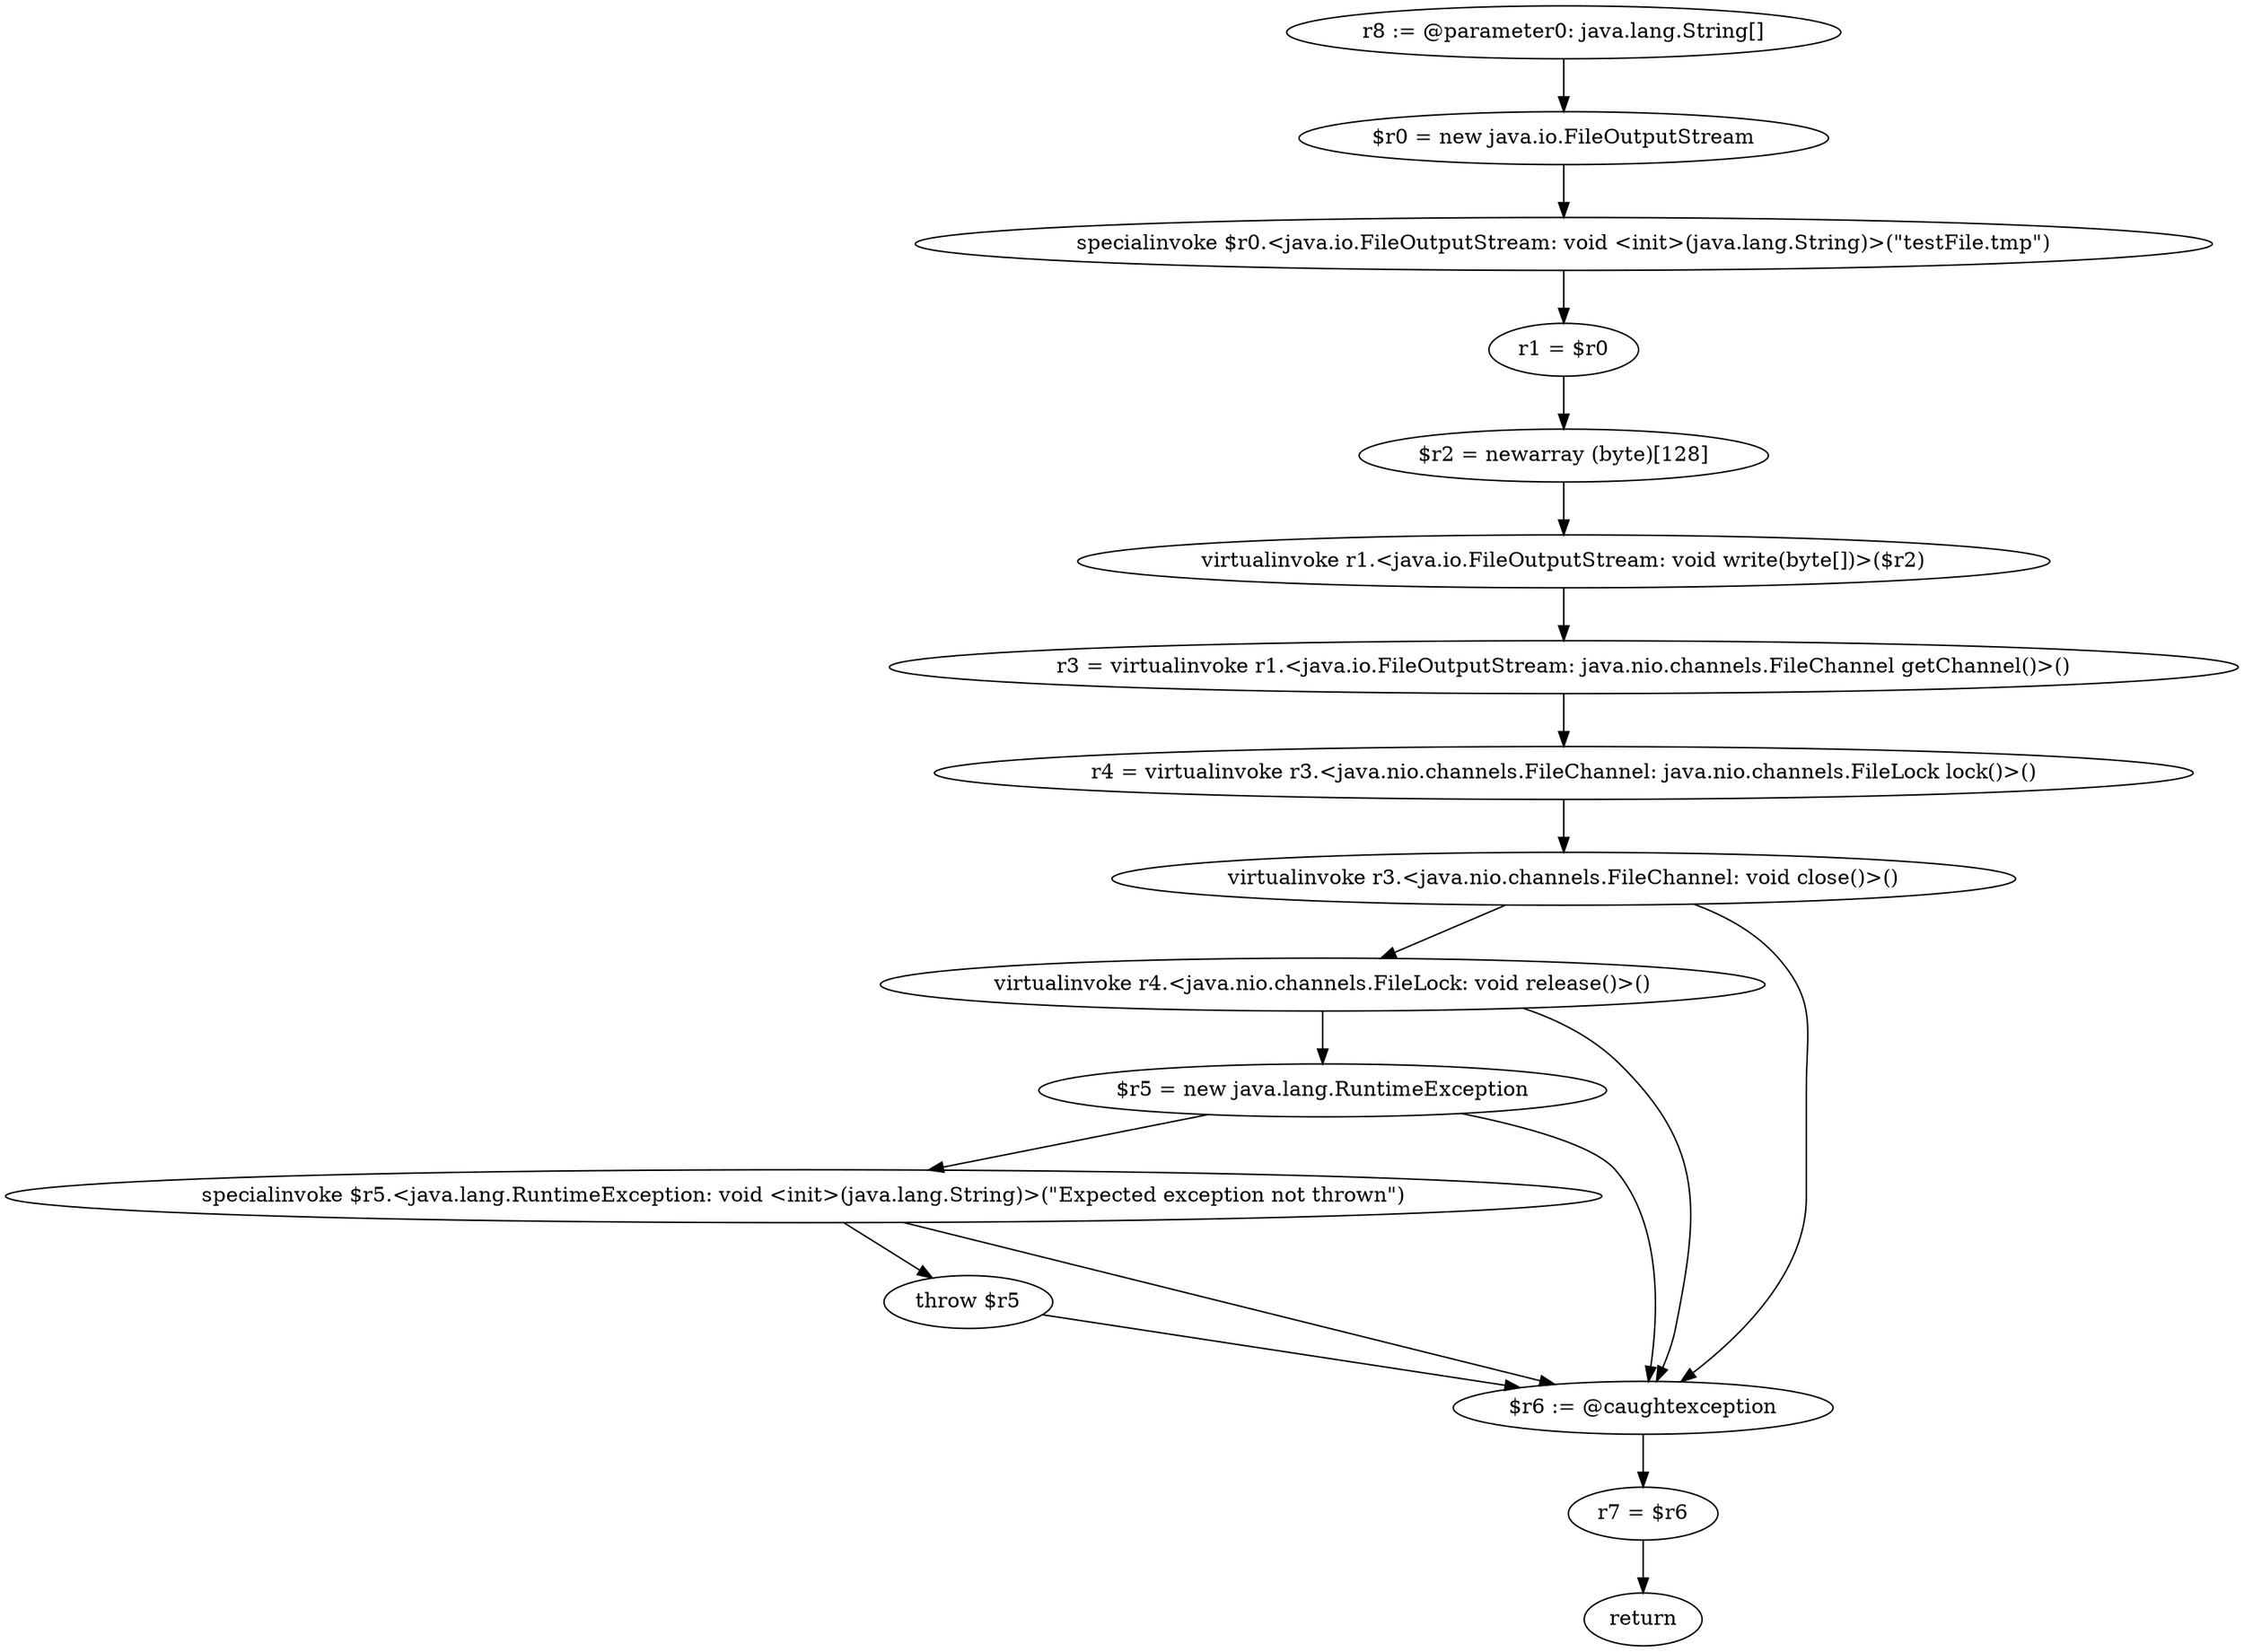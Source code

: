 digraph "unitGraph" {
    "r8 := @parameter0: java.lang.String[]"
    "$r0 = new java.io.FileOutputStream"
    "specialinvoke $r0.<java.io.FileOutputStream: void <init>(java.lang.String)>(\"testFile.tmp\")"
    "r1 = $r0"
    "$r2 = newarray (byte)[128]"
    "virtualinvoke r1.<java.io.FileOutputStream: void write(byte[])>($r2)"
    "r3 = virtualinvoke r1.<java.io.FileOutputStream: java.nio.channels.FileChannel getChannel()>()"
    "r4 = virtualinvoke r3.<java.nio.channels.FileChannel: java.nio.channels.FileLock lock()>()"
    "virtualinvoke r3.<java.nio.channels.FileChannel: void close()>()"
    "virtualinvoke r4.<java.nio.channels.FileLock: void release()>()"
    "$r5 = new java.lang.RuntimeException"
    "specialinvoke $r5.<java.lang.RuntimeException: void <init>(java.lang.String)>(\"Expected exception not thrown\")"
    "throw $r5"
    "$r6 := @caughtexception"
    "r7 = $r6"
    "return"
    "r8 := @parameter0: java.lang.String[]"->"$r0 = new java.io.FileOutputStream";
    "$r0 = new java.io.FileOutputStream"->"specialinvoke $r0.<java.io.FileOutputStream: void <init>(java.lang.String)>(\"testFile.tmp\")";
    "specialinvoke $r0.<java.io.FileOutputStream: void <init>(java.lang.String)>(\"testFile.tmp\")"->"r1 = $r0";
    "r1 = $r0"->"$r2 = newarray (byte)[128]";
    "$r2 = newarray (byte)[128]"->"virtualinvoke r1.<java.io.FileOutputStream: void write(byte[])>($r2)";
    "virtualinvoke r1.<java.io.FileOutputStream: void write(byte[])>($r2)"->"r3 = virtualinvoke r1.<java.io.FileOutputStream: java.nio.channels.FileChannel getChannel()>()";
    "r3 = virtualinvoke r1.<java.io.FileOutputStream: java.nio.channels.FileChannel getChannel()>()"->"r4 = virtualinvoke r3.<java.nio.channels.FileChannel: java.nio.channels.FileLock lock()>()";
    "r4 = virtualinvoke r3.<java.nio.channels.FileChannel: java.nio.channels.FileLock lock()>()"->"virtualinvoke r3.<java.nio.channels.FileChannel: void close()>()";
    "virtualinvoke r3.<java.nio.channels.FileChannel: void close()>()"->"virtualinvoke r4.<java.nio.channels.FileLock: void release()>()";
    "virtualinvoke r3.<java.nio.channels.FileChannel: void close()>()"->"$r6 := @caughtexception";
    "virtualinvoke r4.<java.nio.channels.FileLock: void release()>()"->"$r5 = new java.lang.RuntimeException";
    "virtualinvoke r4.<java.nio.channels.FileLock: void release()>()"->"$r6 := @caughtexception";
    "$r5 = new java.lang.RuntimeException"->"specialinvoke $r5.<java.lang.RuntimeException: void <init>(java.lang.String)>(\"Expected exception not thrown\")";
    "$r5 = new java.lang.RuntimeException"->"$r6 := @caughtexception";
    "specialinvoke $r5.<java.lang.RuntimeException: void <init>(java.lang.String)>(\"Expected exception not thrown\")"->"throw $r5";
    "specialinvoke $r5.<java.lang.RuntimeException: void <init>(java.lang.String)>(\"Expected exception not thrown\")"->"$r6 := @caughtexception";
    "throw $r5"->"$r6 := @caughtexception";
    "$r6 := @caughtexception"->"r7 = $r6";
    "r7 = $r6"->"return";
}

